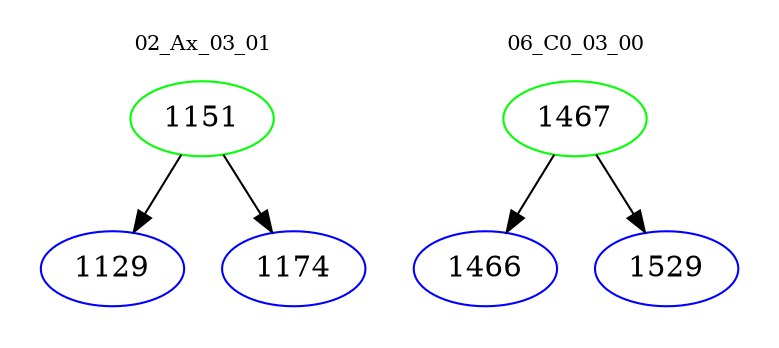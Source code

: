 digraph{
subgraph cluster_0 {
color = white
label = "02_Ax_03_01";
fontsize=10;
T0_1151 [label="1151", color="green"]
T0_1151 -> T0_1129 [color="black"]
T0_1129 [label="1129", color="blue"]
T0_1151 -> T0_1174 [color="black"]
T0_1174 [label="1174", color="blue"]
}
subgraph cluster_1 {
color = white
label = "06_C0_03_00";
fontsize=10;
T1_1467 [label="1467", color="green"]
T1_1467 -> T1_1466 [color="black"]
T1_1466 [label="1466", color="blue"]
T1_1467 -> T1_1529 [color="black"]
T1_1529 [label="1529", color="blue"]
}
}
